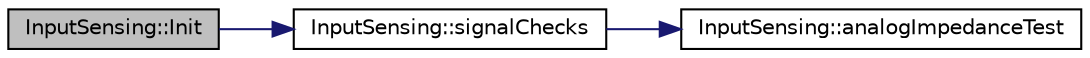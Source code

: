 digraph "InputSensing::Init"
{
 // LATEX_PDF_SIZE
  edge [fontname="Helvetica",fontsize="10",labelfontname="Helvetica",labelfontsize="10"];
  node [fontname="Helvetica",fontsize="10",shape=record];
  rankdir="LR";
  Node1 [label="InputSensing::Init",height=0.2,width=0.4,color="black", fillcolor="grey75", style="filled", fontcolor="black",tooltip=" "];
  Node1 -> Node2 [color="midnightblue",fontsize="10",style="solid",fontname="Helvetica"];
  Node2 [label="InputSensing::signalChecks",height=0.2,width=0.4,color="black", fillcolor="white", style="filled",URL="$class_input_sensing.html#a5a36c1811b90b5f6a5c6b4587d138292",tooltip=" "];
  Node2 -> Node3 [color="midnightblue",fontsize="10",style="solid",fontname="Helvetica"];
  Node3 [label="InputSensing::analogImpedanceTest",height=0.2,width=0.4,color="black", fillcolor="white", style="filled",URL="$class_input_sensing.html#a2a041de6410815bf42be507d50e1d5b2",tooltip=" "];
}
